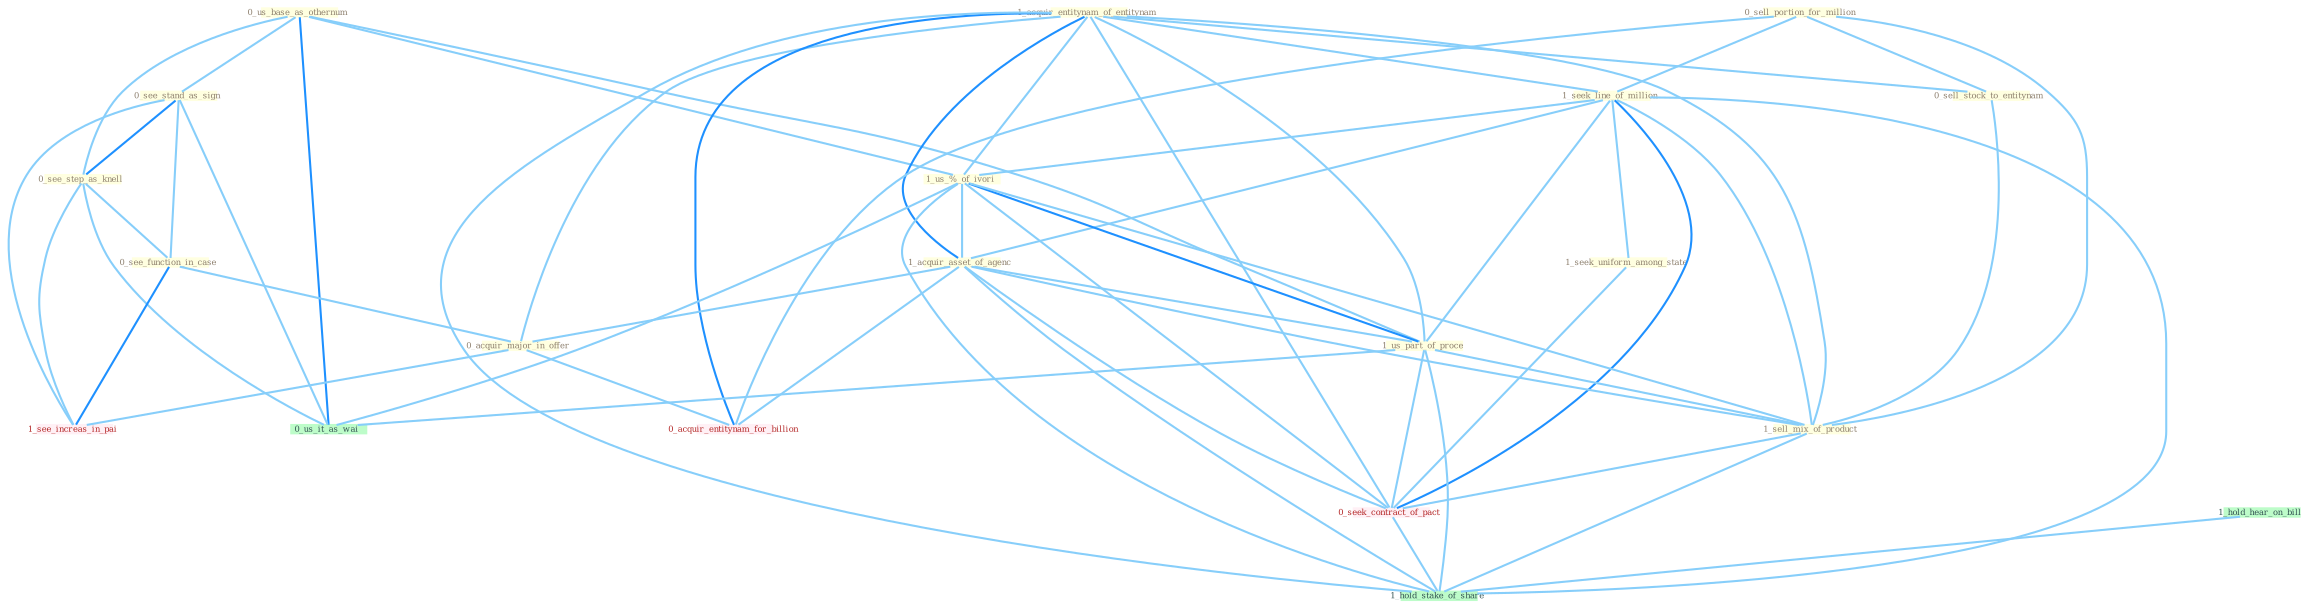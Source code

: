 Graph G{ 
    node
    [shape=polygon,style=filled,width=.5,height=.06,color="#BDFCC9",fixedsize=true,fontsize=4,
    fontcolor="#2f4f4f"];
    {node
    [color="#ffffe0", fontcolor="#8b7d6b"] "0_us_base_as_othernum " "0_see_stand_as_sign " "0_see_step_as_knell " "1_acquir_entitynam_of_entitynam " "0_sell_portion_for_million " "1_seek_line_of_million " "1_us_%_of_ivori " "0_see_function_in_case " "1_acquir_asset_of_agenc " "0_sell_stock_to_entitynam " "1_us_part_of_proce " "0_acquir_major_in_offer " "1_sell_mix_of_product " "1_seek_uniform_among_state "}
{node [color="#fff0f5", fontcolor="#b22222"] "0_seek_contract_of_pact " "0_acquir_entitynam_for_billion " "1_see_increas_in_pai "}
edge [color="#B0E2FF"];

	"0_us_base_as_othernum " -- "0_see_stand_as_sign " [w="1", color="#87cefa" ];
	"0_us_base_as_othernum " -- "0_see_step_as_knell " [w="1", color="#87cefa" ];
	"0_us_base_as_othernum " -- "1_us_%_of_ivori " [w="1", color="#87cefa" ];
	"0_us_base_as_othernum " -- "1_us_part_of_proce " [w="1", color="#87cefa" ];
	"0_us_base_as_othernum " -- "0_us_it_as_wai " [w="2", color="#1e90ff" , len=0.8];
	"0_see_stand_as_sign " -- "0_see_step_as_knell " [w="2", color="#1e90ff" , len=0.8];
	"0_see_stand_as_sign " -- "0_see_function_in_case " [w="1", color="#87cefa" ];
	"0_see_stand_as_sign " -- "0_us_it_as_wai " [w="1", color="#87cefa" ];
	"0_see_stand_as_sign " -- "1_see_increas_in_pai " [w="1", color="#87cefa" ];
	"0_see_step_as_knell " -- "0_see_function_in_case " [w="1", color="#87cefa" ];
	"0_see_step_as_knell " -- "0_us_it_as_wai " [w="1", color="#87cefa" ];
	"0_see_step_as_knell " -- "1_see_increas_in_pai " [w="1", color="#87cefa" ];
	"1_acquir_entitynam_of_entitynam " -- "1_seek_line_of_million " [w="1", color="#87cefa" ];
	"1_acquir_entitynam_of_entitynam " -- "1_us_%_of_ivori " [w="1", color="#87cefa" ];
	"1_acquir_entitynam_of_entitynam " -- "1_acquir_asset_of_agenc " [w="2", color="#1e90ff" , len=0.8];
	"1_acquir_entitynam_of_entitynam " -- "0_sell_stock_to_entitynam " [w="1", color="#87cefa" ];
	"1_acquir_entitynam_of_entitynam " -- "1_us_part_of_proce " [w="1", color="#87cefa" ];
	"1_acquir_entitynam_of_entitynam " -- "0_acquir_major_in_offer " [w="1", color="#87cefa" ];
	"1_acquir_entitynam_of_entitynam " -- "1_sell_mix_of_product " [w="1", color="#87cefa" ];
	"1_acquir_entitynam_of_entitynam " -- "0_seek_contract_of_pact " [w="1", color="#87cefa" ];
	"1_acquir_entitynam_of_entitynam " -- "0_acquir_entitynam_for_billion " [w="2", color="#1e90ff" , len=0.8];
	"1_acquir_entitynam_of_entitynam " -- "1_hold_stake_of_share " [w="1", color="#87cefa" ];
	"0_sell_portion_for_million " -- "1_seek_line_of_million " [w="1", color="#87cefa" ];
	"0_sell_portion_for_million " -- "0_sell_stock_to_entitynam " [w="1", color="#87cefa" ];
	"0_sell_portion_for_million " -- "1_sell_mix_of_product " [w="1", color="#87cefa" ];
	"0_sell_portion_for_million " -- "0_acquir_entitynam_for_billion " [w="1", color="#87cefa" ];
	"1_seek_line_of_million " -- "1_us_%_of_ivori " [w="1", color="#87cefa" ];
	"1_seek_line_of_million " -- "1_acquir_asset_of_agenc " [w="1", color="#87cefa" ];
	"1_seek_line_of_million " -- "1_us_part_of_proce " [w="1", color="#87cefa" ];
	"1_seek_line_of_million " -- "1_sell_mix_of_product " [w="1", color="#87cefa" ];
	"1_seek_line_of_million " -- "1_seek_uniform_among_state " [w="1", color="#87cefa" ];
	"1_seek_line_of_million " -- "0_seek_contract_of_pact " [w="2", color="#1e90ff" , len=0.8];
	"1_seek_line_of_million " -- "1_hold_stake_of_share " [w="1", color="#87cefa" ];
	"1_us_%_of_ivori " -- "1_acquir_asset_of_agenc " [w="1", color="#87cefa" ];
	"1_us_%_of_ivori " -- "1_us_part_of_proce " [w="2", color="#1e90ff" , len=0.8];
	"1_us_%_of_ivori " -- "1_sell_mix_of_product " [w="1", color="#87cefa" ];
	"1_us_%_of_ivori " -- "0_seek_contract_of_pact " [w="1", color="#87cefa" ];
	"1_us_%_of_ivori " -- "0_us_it_as_wai " [w="1", color="#87cefa" ];
	"1_us_%_of_ivori " -- "1_hold_stake_of_share " [w="1", color="#87cefa" ];
	"0_see_function_in_case " -- "0_acquir_major_in_offer " [w="1", color="#87cefa" ];
	"0_see_function_in_case " -- "1_see_increas_in_pai " [w="2", color="#1e90ff" , len=0.8];
	"1_acquir_asset_of_agenc " -- "1_us_part_of_proce " [w="1", color="#87cefa" ];
	"1_acquir_asset_of_agenc " -- "0_acquir_major_in_offer " [w="1", color="#87cefa" ];
	"1_acquir_asset_of_agenc " -- "1_sell_mix_of_product " [w="1", color="#87cefa" ];
	"1_acquir_asset_of_agenc " -- "0_seek_contract_of_pact " [w="1", color="#87cefa" ];
	"1_acquir_asset_of_agenc " -- "0_acquir_entitynam_for_billion " [w="1", color="#87cefa" ];
	"1_acquir_asset_of_agenc " -- "1_hold_stake_of_share " [w="1", color="#87cefa" ];
	"0_sell_stock_to_entitynam " -- "1_sell_mix_of_product " [w="1", color="#87cefa" ];
	"1_us_part_of_proce " -- "1_sell_mix_of_product " [w="1", color="#87cefa" ];
	"1_us_part_of_proce " -- "0_seek_contract_of_pact " [w="1", color="#87cefa" ];
	"1_us_part_of_proce " -- "0_us_it_as_wai " [w="1", color="#87cefa" ];
	"1_us_part_of_proce " -- "1_hold_stake_of_share " [w="1", color="#87cefa" ];
	"0_acquir_major_in_offer " -- "0_acquir_entitynam_for_billion " [w="1", color="#87cefa" ];
	"0_acquir_major_in_offer " -- "1_see_increas_in_pai " [w="1", color="#87cefa" ];
	"1_sell_mix_of_product " -- "0_seek_contract_of_pact " [w="1", color="#87cefa" ];
	"1_sell_mix_of_product " -- "1_hold_stake_of_share " [w="1", color="#87cefa" ];
	"1_seek_uniform_among_state " -- "0_seek_contract_of_pact " [w="1", color="#87cefa" ];
	"0_seek_contract_of_pact " -- "1_hold_stake_of_share " [w="1", color="#87cefa" ];
	"1_hold_hear_on_bill " -- "1_hold_stake_of_share " [w="1", color="#87cefa" ];
}